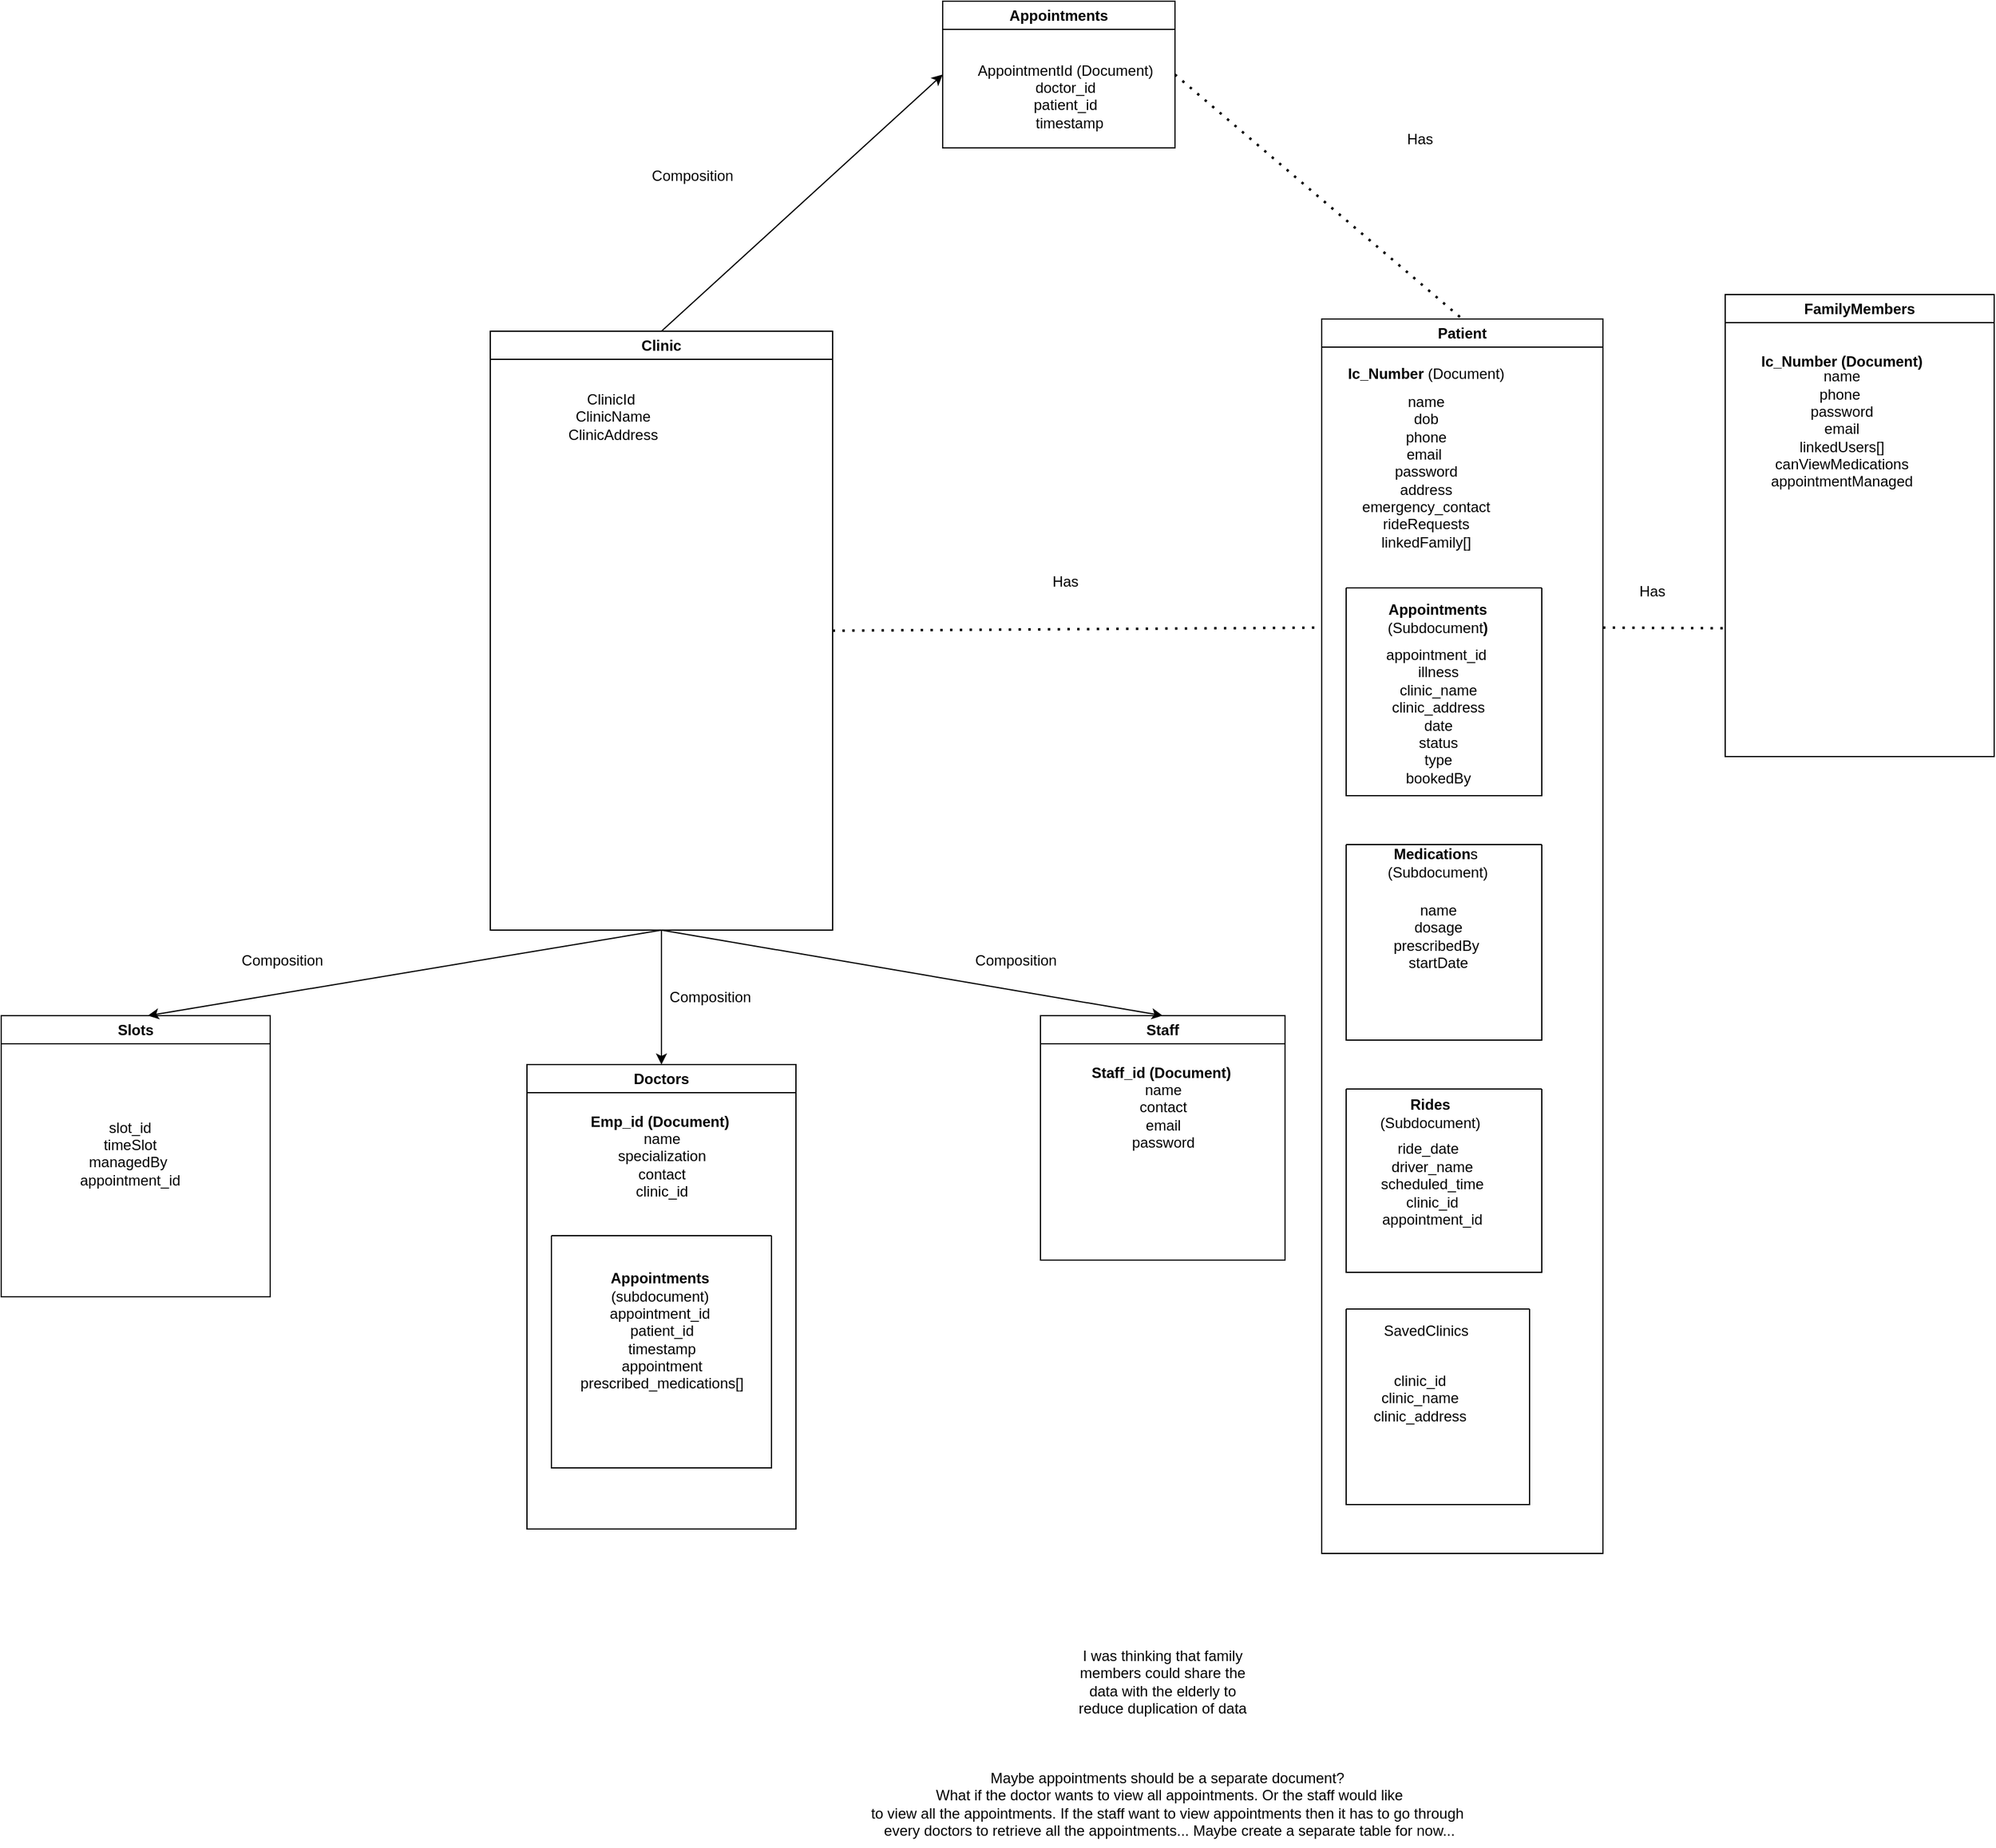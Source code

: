 <mxfile version="26.2.12">
  <diagram name="Page-1" id="FRIsxc-Axqf06AhvtRIk">
    <mxGraphModel dx="2938" dy="2222" grid="1" gridSize="10" guides="1" tooltips="1" connect="1" arrows="1" fold="1" page="1" pageScale="1" pageWidth="850" pageHeight="1100" math="0" shadow="0">
      <root>
        <mxCell id="0" />
        <mxCell id="1" parent="0" />
        <mxCell id="fayW_9n5xT9S6tsM_T_6-1" value="Patient" style="swimlane;whiteSpace=wrap;html=1;" parent="1" vertex="1">
          <mxGeometry x="860" y="-710" width="230" height="1010" as="geometry" />
        </mxCell>
        <mxCell id="fayW_9n5xT9S6tsM_T_6-2" value="&lt;b&gt;Ic_Number&lt;/b&gt; (Document)" style="text;html=1;align=center;verticalAlign=middle;resizable=0;points=[];autosize=1;strokeColor=none;fillColor=none;" parent="fayW_9n5xT9S6tsM_T_6-1" vertex="1">
          <mxGeometry x="10" y="30" width="150" height="30" as="geometry" />
        </mxCell>
        <mxCell id="fayW_9n5xT9S6tsM_T_6-3" value="name&lt;div&gt;dob&lt;/div&gt;&lt;div&gt;phone&lt;/div&gt;&lt;div&gt;email&amp;nbsp;&lt;/div&gt;&lt;div&gt;password&lt;/div&gt;&lt;div&gt;address&lt;/div&gt;&lt;div&gt;emergency_contact&lt;/div&gt;&lt;div&gt;rideRequests&lt;/div&gt;&lt;div&gt;linkedFamily[]&lt;/div&gt;" style="text;html=1;align=center;verticalAlign=middle;resizable=0;points=[];autosize=1;strokeColor=none;fillColor=none;" parent="fayW_9n5xT9S6tsM_T_6-1" vertex="1">
          <mxGeometry x="20" y="55" width="130" height="140" as="geometry" />
        </mxCell>
        <mxCell id="fayW_9n5xT9S6tsM_T_6-30" value="" style="swimlane;startSize=0;" parent="fayW_9n5xT9S6tsM_T_6-1" vertex="1">
          <mxGeometry x="20" y="220" width="160" height="170" as="geometry" />
        </mxCell>
        <mxCell id="fayW_9n5xT9S6tsM_T_6-5" value="&lt;font&gt;appointment_id&amp;nbsp;&lt;/font&gt;&lt;div&gt;&lt;font&gt;illness&lt;br&gt;&lt;/font&gt;&lt;div&gt;&lt;font&gt;clinic_name&lt;/font&gt;&lt;/div&gt;&lt;div&gt;&lt;font&gt;clinic_address&lt;/font&gt;&lt;/div&gt;&lt;div&gt;&lt;font&gt;date&lt;/font&gt;&lt;/div&gt;&lt;div&gt;&lt;font&gt;status&lt;/font&gt;&lt;/div&gt;&lt;div&gt;&lt;font&gt;type&lt;/font&gt;&lt;/div&gt;&lt;div&gt;&lt;font&gt;bookedBy&lt;/font&gt;&lt;/div&gt;&lt;/div&gt;" style="text;html=1;align=center;verticalAlign=middle;resizable=0;points=[];autosize=1;strokeColor=none;fillColor=none;" parent="fayW_9n5xT9S6tsM_T_6-30" vertex="1">
          <mxGeometry x="20" y="40" width="110" height="130" as="geometry" />
        </mxCell>
        <mxCell id="fayW_9n5xT9S6tsM_T_6-4" value="&lt;b&gt;Appointments &lt;/b&gt;(Subdocument&lt;b&gt;)&lt;/b&gt;" style="text;html=1;align=center;verticalAlign=middle;whiteSpace=wrap;rounded=0;" parent="fayW_9n5xT9S6tsM_T_6-30" vertex="1">
          <mxGeometry x="45" y="10" width="60" height="30" as="geometry" />
        </mxCell>
        <mxCell id="fayW_9n5xT9S6tsM_T_6-31" value="" style="swimlane;startSize=0;" parent="fayW_9n5xT9S6tsM_T_6-1" vertex="1">
          <mxGeometry x="20" y="430" width="160" height="160" as="geometry" />
        </mxCell>
        <mxCell id="fayW_9n5xT9S6tsM_T_6-6" value="&lt;b&gt;Medication&lt;/b&gt;s&amp;nbsp;&lt;div&gt;(Subdocument)&lt;/div&gt;" style="text;html=1;align=center;verticalAlign=middle;whiteSpace=wrap;rounded=0;" parent="fayW_9n5xT9S6tsM_T_6-31" vertex="1">
          <mxGeometry x="45" width="60" height="30" as="geometry" />
        </mxCell>
        <mxCell id="fayW_9n5xT9S6tsM_T_6-7" value="name&lt;div&gt;dosage&lt;/div&gt;&lt;div&gt;prescribedBy&amp;nbsp;&lt;/div&gt;&lt;div&gt;startDate&lt;/div&gt;" style="text;html=1;align=center;verticalAlign=middle;resizable=0;points=[];autosize=1;strokeColor=none;fillColor=none;" parent="fayW_9n5xT9S6tsM_T_6-31" vertex="1">
          <mxGeometry x="25" y="40" width="100" height="70" as="geometry" />
        </mxCell>
        <mxCell id="fayW_9n5xT9S6tsM_T_6-33" value="" style="swimlane;startSize=0;" parent="fayW_9n5xT9S6tsM_T_6-1" vertex="1">
          <mxGeometry x="20" y="630" width="160" height="150" as="geometry" />
        </mxCell>
        <mxCell id="fayW_9n5xT9S6tsM_T_6-21" value="ride_date&amp;nbsp;&amp;nbsp;&lt;div&gt;driver_name&lt;br&gt;&lt;div&gt;scheduled_time&lt;br&gt;&lt;div&gt;clinic_id&lt;/div&gt;&lt;div&gt;appointment_id&lt;br&gt;&lt;div&gt;&lt;div&gt;&lt;br&gt;&lt;/div&gt;&lt;/div&gt;&lt;/div&gt;&lt;/div&gt;&lt;/div&gt;" style="text;html=1;align=center;verticalAlign=middle;resizable=0;points=[];autosize=1;strokeColor=none;fillColor=none;" parent="fayW_9n5xT9S6tsM_T_6-33" vertex="1">
          <mxGeometry x="15" y="35" width="110" height="100" as="geometry" />
        </mxCell>
        <mxCell id="fayW_9n5xT9S6tsM_T_6-20" value="&lt;b&gt;Rides&amp;nbsp;&lt;/b&gt;&lt;div&gt;(Subdocument)&lt;b&gt;&amp;nbsp;&lt;/b&gt;&lt;/div&gt;" style="text;html=1;align=center;verticalAlign=middle;resizable=0;points=[];autosize=1;strokeColor=none;fillColor=none;" parent="fayW_9n5xT9S6tsM_T_6-33" vertex="1">
          <mxGeometry x="15" width="110" height="40" as="geometry" />
        </mxCell>
        <mxCell id="25rnuTsXZbhbubzsYssv-1" value="" style="swimlane;startSize=0;" parent="fayW_9n5xT9S6tsM_T_6-1" vertex="1">
          <mxGeometry x="20" y="810" width="150" height="160" as="geometry" />
        </mxCell>
        <mxCell id="25rnuTsXZbhbubzsYssv-2" value="SavedClinics&lt;div&gt;&lt;br&gt;&lt;/div&gt;" style="text;html=1;align=center;verticalAlign=middle;resizable=0;points=[];autosize=1;strokeColor=none;fillColor=none;" parent="25rnuTsXZbhbubzsYssv-1" vertex="1">
          <mxGeometry x="20" y="5" width="90" height="40" as="geometry" />
        </mxCell>
        <mxCell id="25rnuTsXZbhbubzsYssv-3" value="clinic_id&lt;div&gt;clinic_name&lt;/div&gt;&lt;div&gt;clinic_address&lt;/div&gt;&lt;div&gt;&lt;br&gt;&lt;/div&gt;" style="text;html=1;align=center;verticalAlign=middle;resizable=0;points=[];autosize=1;strokeColor=none;fillColor=none;" parent="25rnuTsXZbhbubzsYssv-1" vertex="1">
          <mxGeometry x="10" y="45" width="100" height="70" as="geometry" />
        </mxCell>
        <mxCell id="fayW_9n5xT9S6tsM_T_6-8" value="FamilyMembers" style="swimlane;whiteSpace=wrap;html=1;" parent="1" vertex="1">
          <mxGeometry x="1190" y="-730" width="220" height="378" as="geometry" />
        </mxCell>
        <mxCell id="fayW_9n5xT9S6tsM_T_6-42" value="" style="group" parent="fayW_9n5xT9S6tsM_T_6-8" vertex="1" connectable="0">
          <mxGeometry x="15" y="40" width="200" height="338" as="geometry" />
        </mxCell>
        <mxCell id="fayW_9n5xT9S6tsM_T_6-9" value="&lt;b&gt;Ic_Number (Document)&lt;/b&gt;" style="text;html=1;align=center;verticalAlign=middle;resizable=0;points=[];autosize=1;strokeColor=none;fillColor=none;" parent="fayW_9n5xT9S6tsM_T_6-42" vertex="1">
          <mxGeometry width="160" height="30" as="geometry" />
        </mxCell>
        <mxCell id="fayW_9n5xT9S6tsM_T_6-10" value="name&lt;div&gt;phone&amp;nbsp;&lt;/div&gt;&lt;div&gt;password&lt;/div&gt;&lt;div&gt;email&lt;/div&gt;&lt;div&gt;linkedUsers[]&lt;/div&gt;&lt;div&gt;canViewMedications&lt;/div&gt;&lt;div&gt;appointmentManaged&lt;/div&gt;" style="text;html=1;align=center;verticalAlign=middle;resizable=0;points=[];autosize=1;strokeColor=none;fillColor=none;" parent="fayW_9n5xT9S6tsM_T_6-42" vertex="1">
          <mxGeometry x="10" y="15" width="140" height="110" as="geometry" />
        </mxCell>
        <mxCell id="fayW_9n5xT9S6tsM_T_6-23" value="Doctors" style="swimlane;whiteSpace=wrap;html=1;" parent="1" vertex="1">
          <mxGeometry x="210" y="-100" width="220" height="380" as="geometry" />
        </mxCell>
        <mxCell id="fayW_9n5xT9S6tsM_T_6-24" value="&lt;b&gt;Emp_id (Document)&lt;/b&gt;&amp;nbsp;&lt;div&gt;name&lt;/div&gt;&lt;div&gt;specialization&lt;/div&gt;&lt;div&gt;contact&lt;/div&gt;&lt;div&gt;clinic_id&lt;/div&gt;" style="text;html=1;align=center;verticalAlign=middle;resizable=0;points=[];autosize=1;strokeColor=none;fillColor=none;" parent="fayW_9n5xT9S6tsM_T_6-23" vertex="1">
          <mxGeometry x="40" y="30" width="140" height="90" as="geometry" />
        </mxCell>
        <mxCell id="fayW_9n5xT9S6tsM_T_6-34" value="" style="swimlane;startSize=0;" parent="fayW_9n5xT9S6tsM_T_6-23" vertex="1">
          <mxGeometry x="20" y="140" width="180" height="190" as="geometry" />
        </mxCell>
        <mxCell id="fayW_9n5xT9S6tsM_T_6-35" value="&lt;b&gt;Appointments&amp;nbsp;&lt;/b&gt;&lt;div&gt;(subdocument)&amp;nbsp;&lt;div&gt;appointment_id&amp;nbsp;&lt;/div&gt;&lt;div&gt;patient_id&lt;/div&gt;&lt;div&gt;timestamp&lt;/div&gt;&lt;div&gt;appointment&lt;/div&gt;&lt;/div&gt;&lt;div&gt;prescribed_medications[]&lt;/div&gt;" style="text;html=1;align=center;verticalAlign=middle;resizable=0;points=[];autosize=1;strokeColor=none;fillColor=none;" parent="fayW_9n5xT9S6tsM_T_6-34" vertex="1">
          <mxGeometry x="10" y="23" width="160" height="110" as="geometry" />
        </mxCell>
        <mxCell id="fayW_9n5xT9S6tsM_T_6-40" value="Staff" style="swimlane;whiteSpace=wrap;html=1;" parent="1" vertex="1">
          <mxGeometry x="630" y="-140" width="200" height="200" as="geometry" />
        </mxCell>
        <mxCell id="fayW_9n5xT9S6tsM_T_6-41" value="&lt;b&gt;Staff_id (Document)&lt;/b&gt;&amp;nbsp;&lt;div&gt;name&lt;/div&gt;&lt;div&gt;contact&lt;/div&gt;&lt;div&gt;email&lt;/div&gt;&lt;div&gt;password&lt;/div&gt;" style="text;html=1;align=center;verticalAlign=middle;resizable=0;points=[];autosize=1;strokeColor=none;fillColor=none;" parent="fayW_9n5xT9S6tsM_T_6-40" vertex="1">
          <mxGeometry x="30" y="30" width="140" height="90" as="geometry" />
        </mxCell>
        <mxCell id="sSW6P_gmqPF-mmkY9tqZ-1" value="Clinic" style="swimlane;whiteSpace=wrap;html=1;" parent="1" vertex="1">
          <mxGeometry x="180" y="-700" width="280" height="490" as="geometry" />
        </mxCell>
        <mxCell id="sSW6P_gmqPF-mmkY9tqZ-2" value="ClinicId&amp;nbsp;&lt;div&gt;ClinicName&lt;/div&gt;&lt;div&gt;ClinicAddress&lt;/div&gt;" style="text;html=1;align=center;verticalAlign=middle;resizable=0;points=[];autosize=1;strokeColor=none;fillColor=none;" parent="sSW6P_gmqPF-mmkY9tqZ-1" vertex="1">
          <mxGeometry x="50" y="40" width="100" height="60" as="geometry" />
        </mxCell>
        <mxCell id="uAMzcsi73Wz8sigbEJ29-2" value="Maybe appointments should be a separate document?&amp;nbsp;&lt;br&gt;What if the doctor wants to view all appointments. Or the staff would like&lt;div&gt;to view all the appointments. If the staff want to view appointments then it has to go through&amp;nbsp;&lt;/div&gt;&lt;div&gt;every doctors to retrieve all the appointments... Maybe create a separate table for now...&lt;/div&gt;" style="text;html=1;align=center;verticalAlign=middle;resizable=0;points=[];autosize=1;strokeColor=none;fillColor=none;" parent="1" vertex="1">
          <mxGeometry x="480" y="470" width="510" height="70" as="geometry" />
        </mxCell>
        <mxCell id="uAMzcsi73Wz8sigbEJ29-1" value="I was thinking that family members could share the data with the elderly to reduce duplication of data" style="text;html=1;align=center;verticalAlign=middle;whiteSpace=wrap;rounded=0;" parent="1" vertex="1">
          <mxGeometry x="650" y="370" width="160" height="70" as="geometry" />
        </mxCell>
        <mxCell id="00DuobmsYJgcdZ9FmfCe-6" value="Slots" style="swimlane;whiteSpace=wrap;html=1;" parent="1" vertex="1">
          <mxGeometry x="-220" y="-140" width="220" height="230" as="geometry" />
        </mxCell>
        <mxCell id="00DuobmsYJgcdZ9FmfCe-7" value="" style="group" parent="00DuobmsYJgcdZ9FmfCe-6" vertex="1" connectable="0">
          <mxGeometry x="10" y="80" width="200" height="338" as="geometry" />
        </mxCell>
        <mxCell id="00DuobmsYJgcdZ9FmfCe-8" value="slot_id&lt;div&gt;timeSlot&lt;/div&gt;&lt;div&gt;managedBy&amp;nbsp;&lt;/div&gt;&lt;div&gt;appointment_id&lt;/div&gt;&lt;div&gt;&lt;br&gt;&lt;/div&gt;" style="text;html=1;align=center;verticalAlign=middle;resizable=0;points=[];autosize=1;strokeColor=none;fillColor=none;" parent="00DuobmsYJgcdZ9FmfCe-7" vertex="1">
          <mxGeometry x="40" y="-5" width="110" height="90" as="geometry" />
        </mxCell>
        <mxCell id="00DuobmsYJgcdZ9FmfCe-10" value="" style="endArrow=classic;html=1;rounded=0;entryX=0.545;entryY=0;entryDx=0;entryDy=0;entryPerimeter=0;exitX=0.5;exitY=1;exitDx=0;exitDy=0;" parent="1" source="sSW6P_gmqPF-mmkY9tqZ-1" target="00DuobmsYJgcdZ9FmfCe-6" edge="1">
          <mxGeometry width="50" height="50" relative="1" as="geometry">
            <mxPoint x="300" y="-230" as="sourcePoint" />
            <mxPoint x="10" y="-220" as="targetPoint" />
          </mxGeometry>
        </mxCell>
        <mxCell id="00DuobmsYJgcdZ9FmfCe-12" value="" style="endArrow=classic;html=1;rounded=0;exitX=0.5;exitY=1;exitDx=0;exitDy=0;entryX=0.5;entryY=0;entryDx=0;entryDy=0;" parent="1" source="sSW6P_gmqPF-mmkY9tqZ-1" target="fayW_9n5xT9S6tsM_T_6-23" edge="1">
          <mxGeometry width="50" height="50" relative="1" as="geometry">
            <mxPoint x="410" y="-150" as="sourcePoint" />
            <mxPoint x="460" y="-200" as="targetPoint" />
          </mxGeometry>
        </mxCell>
        <mxCell id="00DuobmsYJgcdZ9FmfCe-13" value="" style="endArrow=classic;html=1;rounded=0;exitX=0.5;exitY=1;exitDx=0;exitDy=0;entryX=0.5;entryY=0;entryDx=0;entryDy=0;" parent="1" source="sSW6P_gmqPF-mmkY9tqZ-1" target="fayW_9n5xT9S6tsM_T_6-40" edge="1">
          <mxGeometry width="50" height="50" relative="1" as="geometry">
            <mxPoint x="590" y="-170" as="sourcePoint" />
            <mxPoint x="640" y="-220" as="targetPoint" />
          </mxGeometry>
        </mxCell>
        <mxCell id="00DuobmsYJgcdZ9FmfCe-16" value="" style="endArrow=none;dashed=1;html=1;dashPattern=1 3;strokeWidth=2;rounded=0;exitX=1;exitY=0.5;exitDx=0;exitDy=0;entryX=0;entryY=0.25;entryDx=0;entryDy=0;" parent="1" source="sSW6P_gmqPF-mmkY9tqZ-1" target="fayW_9n5xT9S6tsM_T_6-1" edge="1">
          <mxGeometry width="50" height="50" relative="1" as="geometry">
            <mxPoint x="520" y="-480" as="sourcePoint" />
            <mxPoint x="860" y="-417" as="targetPoint" />
          </mxGeometry>
        </mxCell>
        <mxCell id="00DuobmsYJgcdZ9FmfCe-17" value="Has" style="text;html=1;align=center;verticalAlign=middle;resizable=0;points=[];autosize=1;strokeColor=none;fillColor=none;" parent="1" vertex="1">
          <mxGeometry x="630" y="-510" width="40" height="30" as="geometry" />
        </mxCell>
        <mxCell id="00DuobmsYJgcdZ9FmfCe-18" value="Composition" style="text;html=1;align=center;verticalAlign=middle;whiteSpace=wrap;rounded=0;" parent="1" vertex="1">
          <mxGeometry x="-20" y="-200" width="60" height="30" as="geometry" />
        </mxCell>
        <mxCell id="00DuobmsYJgcdZ9FmfCe-20" value="Composition" style="text;html=1;align=center;verticalAlign=middle;whiteSpace=wrap;rounded=0;" parent="1" vertex="1">
          <mxGeometry x="330" y="-170" width="60" height="30" as="geometry" />
        </mxCell>
        <mxCell id="00DuobmsYJgcdZ9FmfCe-21" value="Composition" style="text;html=1;align=center;verticalAlign=middle;whiteSpace=wrap;rounded=0;" parent="1" vertex="1">
          <mxGeometry x="580" y="-200" width="60" height="30" as="geometry" />
        </mxCell>
        <mxCell id="00DuobmsYJgcdZ9FmfCe-22" value="" style="endArrow=none;dashed=1;html=1;dashPattern=1 3;strokeWidth=2;rounded=0;exitX=1;exitY=0.25;exitDx=0;exitDy=0;" parent="1" source="fayW_9n5xT9S6tsM_T_6-1" edge="1">
          <mxGeometry width="50" height="50" relative="1" as="geometry">
            <mxPoint x="1130" y="-480" as="sourcePoint" />
            <mxPoint x="1190" y="-457" as="targetPoint" />
          </mxGeometry>
        </mxCell>
        <mxCell id="00DuobmsYJgcdZ9FmfCe-23" value="Has" style="text;html=1;align=center;verticalAlign=middle;resizable=0;points=[];autosize=1;strokeColor=none;fillColor=none;" parent="1" vertex="1">
          <mxGeometry x="1110" y="-502" width="40" height="30" as="geometry" />
        </mxCell>
        <mxCell id="uAMzcsi73Wz8sigbEJ29-3" value="Appointments" style="swimlane;whiteSpace=wrap;html=1;" parent="1" vertex="1">
          <mxGeometry x="550" y="-970" width="190" height="120" as="geometry" />
        </mxCell>
        <mxCell id="uAMzcsi73Wz8sigbEJ29-4" value="AppointmentId (Document)&lt;div&gt;&lt;span style=&quot;background-color: transparent; color: light-dark(rgb(0, 0, 0), rgb(255, 255, 255));&quot;&gt;doctor_id&lt;/span&gt;&lt;/div&gt;&lt;div&gt;&lt;span style=&quot;background-color: transparent; color: light-dark(rgb(0, 0, 0), rgb(255, 255, 255));&quot;&gt;patient_id&lt;/span&gt;&lt;/div&gt;&lt;div&gt;&lt;span style=&quot;background-color: transparent; color: light-dark(rgb(0, 0, 0), rgb(255, 255, 255));&quot;&gt;&amp;nbsp; timestamp&lt;/span&gt;&lt;/div&gt;&lt;div&gt;&lt;div&gt;&lt;div&gt;&lt;br&gt;&lt;/div&gt;&lt;/div&gt;&lt;/div&gt;" style="text;html=1;align=center;verticalAlign=middle;resizable=0;points=[];autosize=1;strokeColor=none;fillColor=none;" parent="uAMzcsi73Wz8sigbEJ29-3" vertex="1">
          <mxGeometry x="15" y="40" width="170" height="90" as="geometry" />
        </mxCell>
        <mxCell id="00DuobmsYJgcdZ9FmfCe-24" value="" style="endArrow=none;dashed=1;html=1;dashPattern=1 3;strokeWidth=2;rounded=0;exitX=1;exitY=0.5;exitDx=0;exitDy=0;entryX=0.5;entryY=0;entryDx=0;entryDy=0;" parent="1" source="uAMzcsi73Wz8sigbEJ29-3" target="fayW_9n5xT9S6tsM_T_6-1" edge="1">
          <mxGeometry width="50" height="50" relative="1" as="geometry">
            <mxPoint x="890" y="-770" as="sourcePoint" />
            <mxPoint x="940" y="-820" as="targetPoint" />
          </mxGeometry>
        </mxCell>
        <mxCell id="00DuobmsYJgcdZ9FmfCe-25" value="" style="endArrow=classic;html=1;rounded=0;exitX=0.5;exitY=0;exitDx=0;exitDy=0;entryX=0;entryY=0.5;entryDx=0;entryDy=0;" parent="1" source="sSW6P_gmqPF-mmkY9tqZ-1" target="uAMzcsi73Wz8sigbEJ29-3" edge="1">
          <mxGeometry width="50" height="50" relative="1" as="geometry">
            <mxPoint x="300" y="-740" as="sourcePoint" />
            <mxPoint x="350" y="-790" as="targetPoint" />
          </mxGeometry>
        </mxCell>
        <mxCell id="00DuobmsYJgcdZ9FmfCe-26" value="Has" style="text;html=1;align=center;verticalAlign=middle;resizable=0;points=[];autosize=1;strokeColor=none;fillColor=none;" parent="1" vertex="1">
          <mxGeometry x="920" y="-872" width="40" height="30" as="geometry" />
        </mxCell>
        <mxCell id="00DuobmsYJgcdZ9FmfCe-27" value="Composition" style="text;html=1;align=center;verticalAlign=middle;resizable=0;points=[];autosize=1;strokeColor=none;fillColor=none;" parent="1" vertex="1">
          <mxGeometry x="300" y="-842" width="90" height="30" as="geometry" />
        </mxCell>
      </root>
    </mxGraphModel>
  </diagram>
</mxfile>
